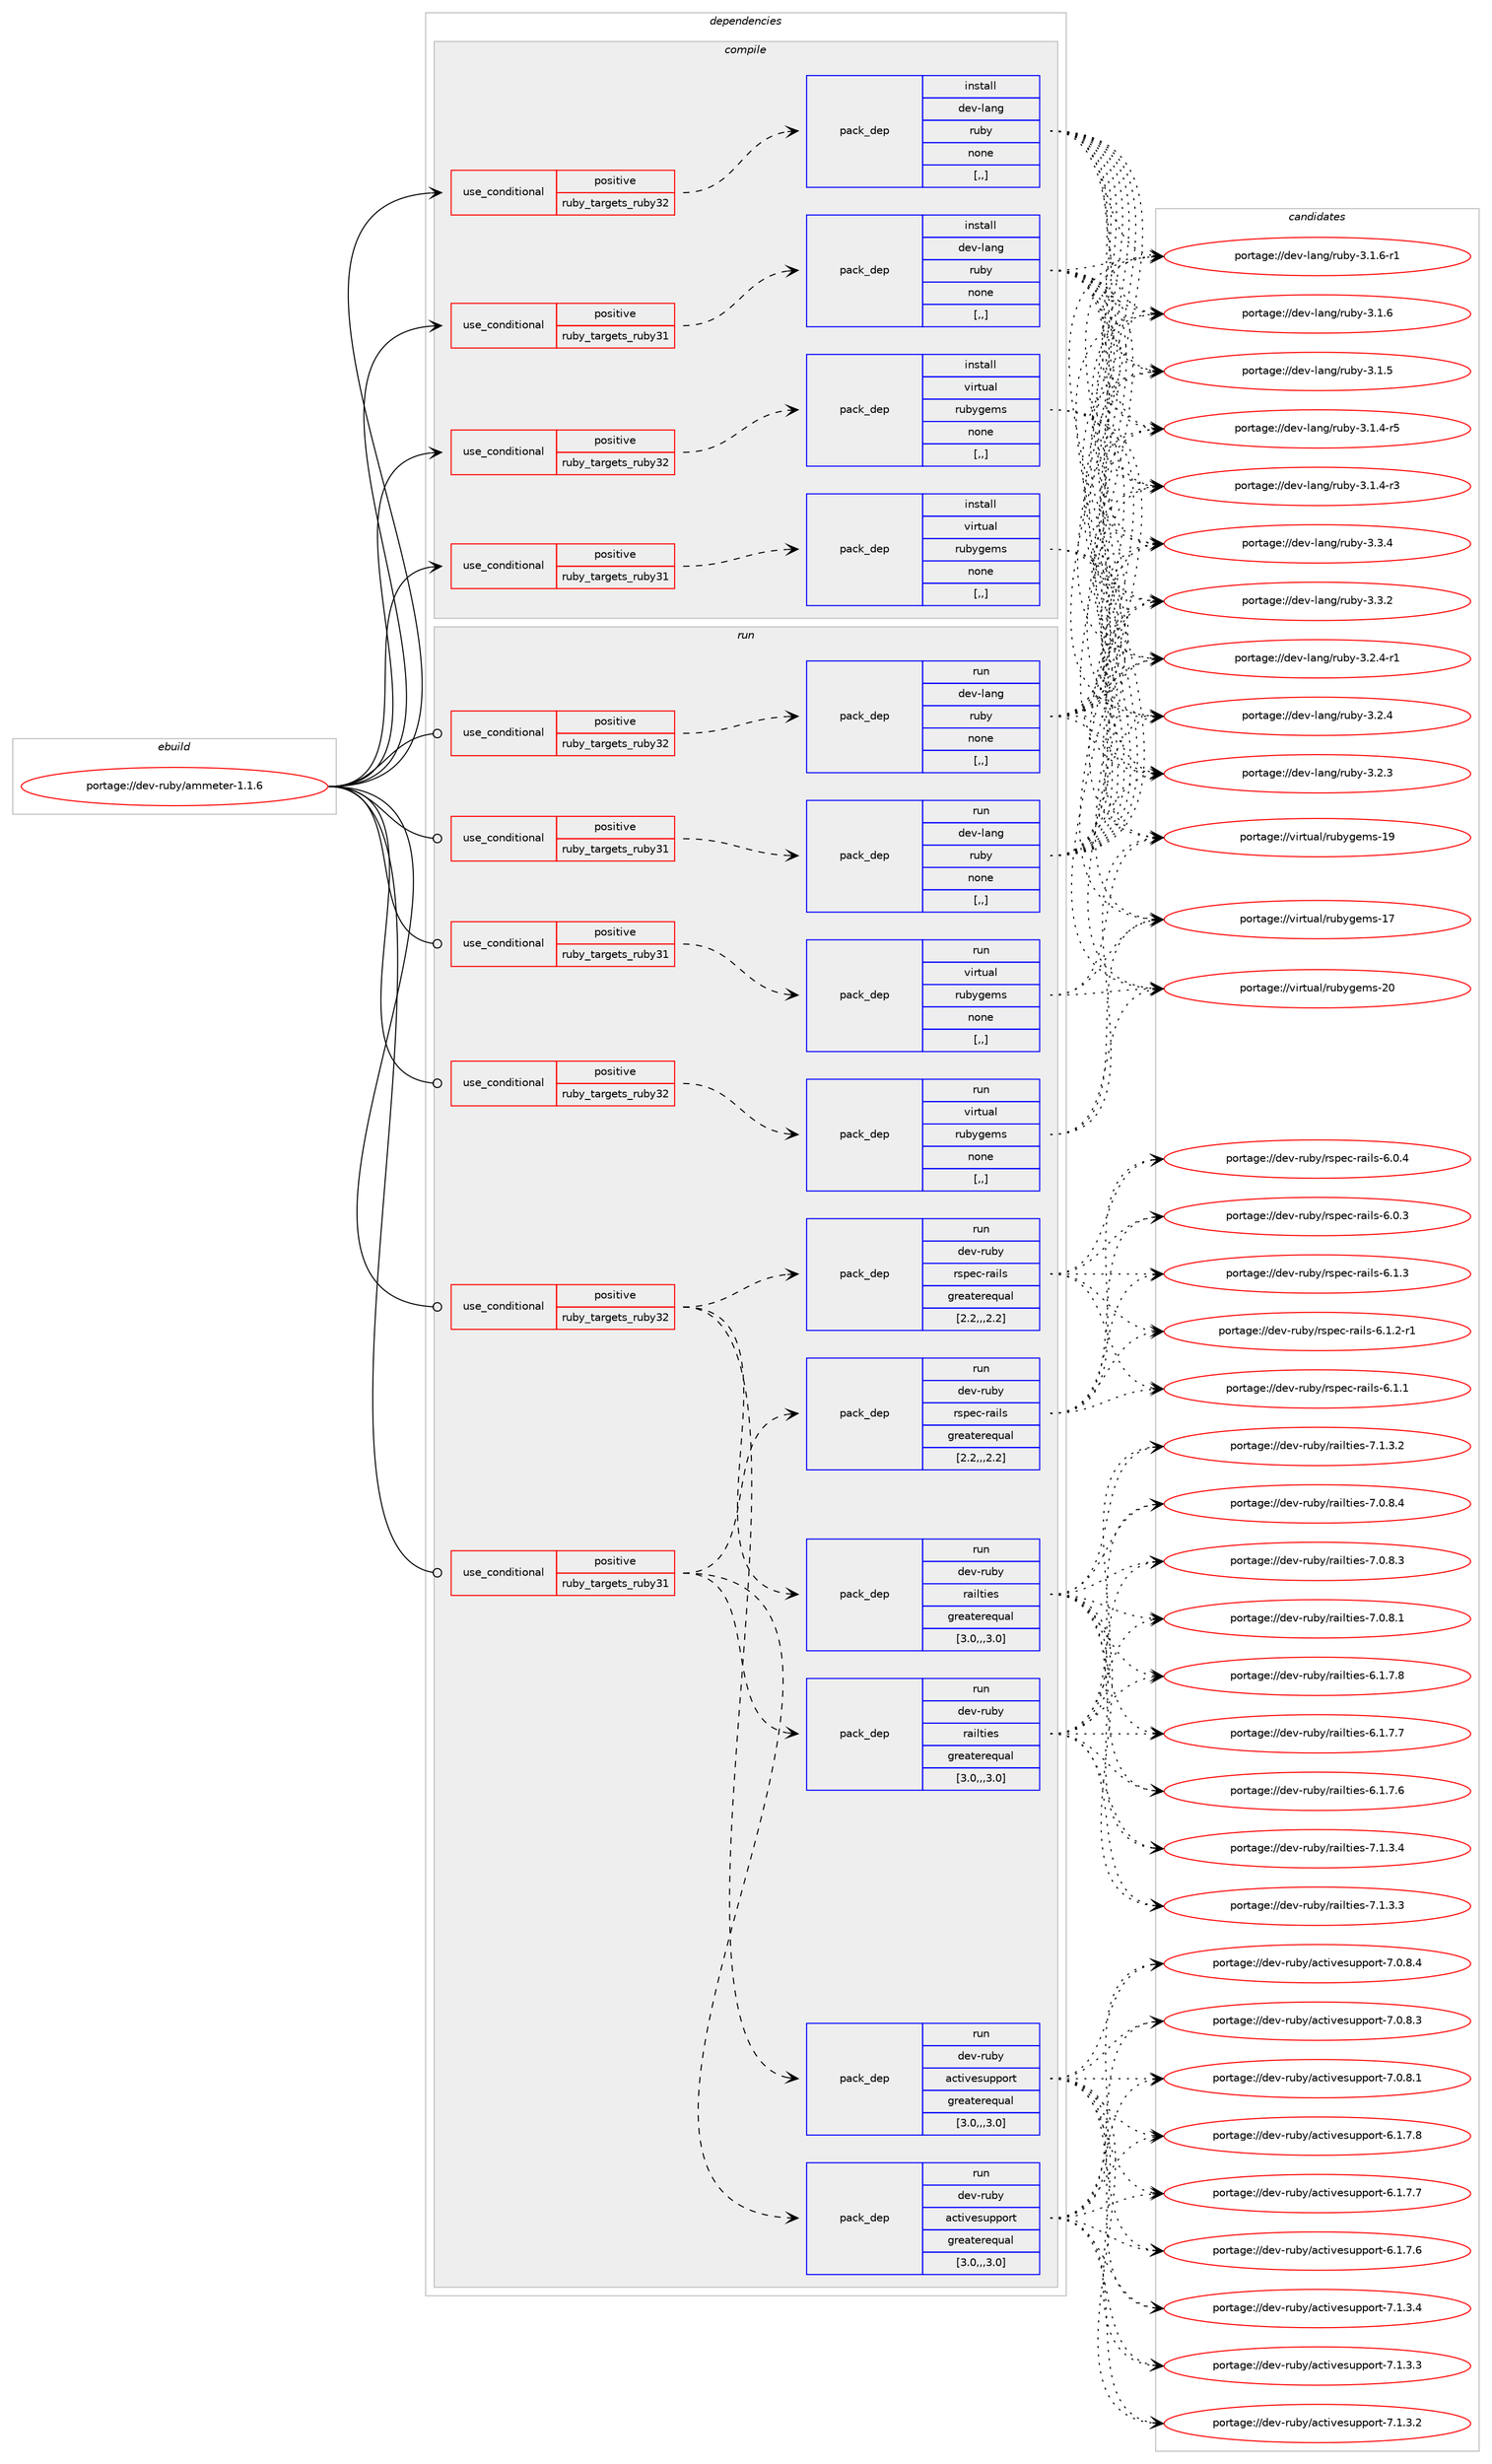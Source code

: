 digraph prolog {

# *************
# Graph options
# *************

newrank=true;
concentrate=true;
compound=true;
graph [rankdir=LR,fontname=Helvetica,fontsize=10,ranksep=1.5];#, ranksep=2.5, nodesep=0.2];
edge  [arrowhead=vee];
node  [fontname=Helvetica,fontsize=10];

# **********
# The ebuild
# **********

subgraph cluster_leftcol {
color=gray;
label=<<i>ebuild</i>>;
id [label="portage://dev-ruby/ammeter-1.1.6", color=red, width=4, href="../dev-ruby/ammeter-1.1.6.svg"];
}

# ****************
# The dependencies
# ****************

subgraph cluster_midcol {
color=gray;
label=<<i>dependencies</i>>;
subgraph cluster_compile {
fillcolor="#eeeeee";
style=filled;
label=<<i>compile</i>>;
subgraph cond44144 {
dependency175873 [label=<<TABLE BORDER="0" CELLBORDER="1" CELLSPACING="0" CELLPADDING="4"><TR><TD ROWSPAN="3" CELLPADDING="10">use_conditional</TD></TR><TR><TD>positive</TD></TR><TR><TD>ruby_targets_ruby31</TD></TR></TABLE>>, shape=none, color=red];
subgraph pack130440 {
dependency175874 [label=<<TABLE BORDER="0" CELLBORDER="1" CELLSPACING="0" CELLPADDING="4" WIDTH="220"><TR><TD ROWSPAN="6" CELLPADDING="30">pack_dep</TD></TR><TR><TD WIDTH="110">install</TD></TR><TR><TD>dev-lang</TD></TR><TR><TD>ruby</TD></TR><TR><TD>none</TD></TR><TR><TD>[,,]</TD></TR></TABLE>>, shape=none, color=blue];
}
dependency175873:e -> dependency175874:w [weight=20,style="dashed",arrowhead="vee"];
}
id:e -> dependency175873:w [weight=20,style="solid",arrowhead="vee"];
subgraph cond44145 {
dependency175875 [label=<<TABLE BORDER="0" CELLBORDER="1" CELLSPACING="0" CELLPADDING="4"><TR><TD ROWSPAN="3" CELLPADDING="10">use_conditional</TD></TR><TR><TD>positive</TD></TR><TR><TD>ruby_targets_ruby31</TD></TR></TABLE>>, shape=none, color=red];
subgraph pack130441 {
dependency175876 [label=<<TABLE BORDER="0" CELLBORDER="1" CELLSPACING="0" CELLPADDING="4" WIDTH="220"><TR><TD ROWSPAN="6" CELLPADDING="30">pack_dep</TD></TR><TR><TD WIDTH="110">install</TD></TR><TR><TD>virtual</TD></TR><TR><TD>rubygems</TD></TR><TR><TD>none</TD></TR><TR><TD>[,,]</TD></TR></TABLE>>, shape=none, color=blue];
}
dependency175875:e -> dependency175876:w [weight=20,style="dashed",arrowhead="vee"];
}
id:e -> dependency175875:w [weight=20,style="solid",arrowhead="vee"];
subgraph cond44146 {
dependency175877 [label=<<TABLE BORDER="0" CELLBORDER="1" CELLSPACING="0" CELLPADDING="4"><TR><TD ROWSPAN="3" CELLPADDING="10">use_conditional</TD></TR><TR><TD>positive</TD></TR><TR><TD>ruby_targets_ruby32</TD></TR></TABLE>>, shape=none, color=red];
subgraph pack130442 {
dependency175878 [label=<<TABLE BORDER="0" CELLBORDER="1" CELLSPACING="0" CELLPADDING="4" WIDTH="220"><TR><TD ROWSPAN="6" CELLPADDING="30">pack_dep</TD></TR><TR><TD WIDTH="110">install</TD></TR><TR><TD>dev-lang</TD></TR><TR><TD>ruby</TD></TR><TR><TD>none</TD></TR><TR><TD>[,,]</TD></TR></TABLE>>, shape=none, color=blue];
}
dependency175877:e -> dependency175878:w [weight=20,style="dashed",arrowhead="vee"];
}
id:e -> dependency175877:w [weight=20,style="solid",arrowhead="vee"];
subgraph cond44147 {
dependency175879 [label=<<TABLE BORDER="0" CELLBORDER="1" CELLSPACING="0" CELLPADDING="4"><TR><TD ROWSPAN="3" CELLPADDING="10">use_conditional</TD></TR><TR><TD>positive</TD></TR><TR><TD>ruby_targets_ruby32</TD></TR></TABLE>>, shape=none, color=red];
subgraph pack130443 {
dependency175880 [label=<<TABLE BORDER="0" CELLBORDER="1" CELLSPACING="0" CELLPADDING="4" WIDTH="220"><TR><TD ROWSPAN="6" CELLPADDING="30">pack_dep</TD></TR><TR><TD WIDTH="110">install</TD></TR><TR><TD>virtual</TD></TR><TR><TD>rubygems</TD></TR><TR><TD>none</TD></TR><TR><TD>[,,]</TD></TR></TABLE>>, shape=none, color=blue];
}
dependency175879:e -> dependency175880:w [weight=20,style="dashed",arrowhead="vee"];
}
id:e -> dependency175879:w [weight=20,style="solid",arrowhead="vee"];
}
subgraph cluster_compileandrun {
fillcolor="#eeeeee";
style=filled;
label=<<i>compile and run</i>>;
}
subgraph cluster_run {
fillcolor="#eeeeee";
style=filled;
label=<<i>run</i>>;
subgraph cond44148 {
dependency175881 [label=<<TABLE BORDER="0" CELLBORDER="1" CELLSPACING="0" CELLPADDING="4"><TR><TD ROWSPAN="3" CELLPADDING="10">use_conditional</TD></TR><TR><TD>positive</TD></TR><TR><TD>ruby_targets_ruby31</TD></TR></TABLE>>, shape=none, color=red];
subgraph pack130444 {
dependency175882 [label=<<TABLE BORDER="0" CELLBORDER="1" CELLSPACING="0" CELLPADDING="4" WIDTH="220"><TR><TD ROWSPAN="6" CELLPADDING="30">pack_dep</TD></TR><TR><TD WIDTH="110">run</TD></TR><TR><TD>dev-lang</TD></TR><TR><TD>ruby</TD></TR><TR><TD>none</TD></TR><TR><TD>[,,]</TD></TR></TABLE>>, shape=none, color=blue];
}
dependency175881:e -> dependency175882:w [weight=20,style="dashed",arrowhead="vee"];
}
id:e -> dependency175881:w [weight=20,style="solid",arrowhead="odot"];
subgraph cond44149 {
dependency175883 [label=<<TABLE BORDER="0" CELLBORDER="1" CELLSPACING="0" CELLPADDING="4"><TR><TD ROWSPAN="3" CELLPADDING="10">use_conditional</TD></TR><TR><TD>positive</TD></TR><TR><TD>ruby_targets_ruby31</TD></TR></TABLE>>, shape=none, color=red];
subgraph pack130445 {
dependency175884 [label=<<TABLE BORDER="0" CELLBORDER="1" CELLSPACING="0" CELLPADDING="4" WIDTH="220"><TR><TD ROWSPAN="6" CELLPADDING="30">pack_dep</TD></TR><TR><TD WIDTH="110">run</TD></TR><TR><TD>dev-ruby</TD></TR><TR><TD>activesupport</TD></TR><TR><TD>greaterequal</TD></TR><TR><TD>[3.0,,,3.0]</TD></TR></TABLE>>, shape=none, color=blue];
}
dependency175883:e -> dependency175884:w [weight=20,style="dashed",arrowhead="vee"];
subgraph pack130446 {
dependency175885 [label=<<TABLE BORDER="0" CELLBORDER="1" CELLSPACING="0" CELLPADDING="4" WIDTH="220"><TR><TD ROWSPAN="6" CELLPADDING="30">pack_dep</TD></TR><TR><TD WIDTH="110">run</TD></TR><TR><TD>dev-ruby</TD></TR><TR><TD>railties</TD></TR><TR><TD>greaterequal</TD></TR><TR><TD>[3.0,,,3.0]</TD></TR></TABLE>>, shape=none, color=blue];
}
dependency175883:e -> dependency175885:w [weight=20,style="dashed",arrowhead="vee"];
subgraph pack130447 {
dependency175886 [label=<<TABLE BORDER="0" CELLBORDER="1" CELLSPACING="0" CELLPADDING="4" WIDTH="220"><TR><TD ROWSPAN="6" CELLPADDING="30">pack_dep</TD></TR><TR><TD WIDTH="110">run</TD></TR><TR><TD>dev-ruby</TD></TR><TR><TD>rspec-rails</TD></TR><TR><TD>greaterequal</TD></TR><TR><TD>[2.2,,,2.2]</TD></TR></TABLE>>, shape=none, color=blue];
}
dependency175883:e -> dependency175886:w [weight=20,style="dashed",arrowhead="vee"];
}
id:e -> dependency175883:w [weight=20,style="solid",arrowhead="odot"];
subgraph cond44150 {
dependency175887 [label=<<TABLE BORDER="0" CELLBORDER="1" CELLSPACING="0" CELLPADDING="4"><TR><TD ROWSPAN="3" CELLPADDING="10">use_conditional</TD></TR><TR><TD>positive</TD></TR><TR><TD>ruby_targets_ruby31</TD></TR></TABLE>>, shape=none, color=red];
subgraph pack130448 {
dependency175888 [label=<<TABLE BORDER="0" CELLBORDER="1" CELLSPACING="0" CELLPADDING="4" WIDTH="220"><TR><TD ROWSPAN="6" CELLPADDING="30">pack_dep</TD></TR><TR><TD WIDTH="110">run</TD></TR><TR><TD>virtual</TD></TR><TR><TD>rubygems</TD></TR><TR><TD>none</TD></TR><TR><TD>[,,]</TD></TR></TABLE>>, shape=none, color=blue];
}
dependency175887:e -> dependency175888:w [weight=20,style="dashed",arrowhead="vee"];
}
id:e -> dependency175887:w [weight=20,style="solid",arrowhead="odot"];
subgraph cond44151 {
dependency175889 [label=<<TABLE BORDER="0" CELLBORDER="1" CELLSPACING="0" CELLPADDING="4"><TR><TD ROWSPAN="3" CELLPADDING="10">use_conditional</TD></TR><TR><TD>positive</TD></TR><TR><TD>ruby_targets_ruby32</TD></TR></TABLE>>, shape=none, color=red];
subgraph pack130449 {
dependency175890 [label=<<TABLE BORDER="0" CELLBORDER="1" CELLSPACING="0" CELLPADDING="4" WIDTH="220"><TR><TD ROWSPAN="6" CELLPADDING="30">pack_dep</TD></TR><TR><TD WIDTH="110">run</TD></TR><TR><TD>dev-lang</TD></TR><TR><TD>ruby</TD></TR><TR><TD>none</TD></TR><TR><TD>[,,]</TD></TR></TABLE>>, shape=none, color=blue];
}
dependency175889:e -> dependency175890:w [weight=20,style="dashed",arrowhead="vee"];
}
id:e -> dependency175889:w [weight=20,style="solid",arrowhead="odot"];
subgraph cond44152 {
dependency175891 [label=<<TABLE BORDER="0" CELLBORDER="1" CELLSPACING="0" CELLPADDING="4"><TR><TD ROWSPAN="3" CELLPADDING="10">use_conditional</TD></TR><TR><TD>positive</TD></TR><TR><TD>ruby_targets_ruby32</TD></TR></TABLE>>, shape=none, color=red];
subgraph pack130450 {
dependency175892 [label=<<TABLE BORDER="0" CELLBORDER="1" CELLSPACING="0" CELLPADDING="4" WIDTH="220"><TR><TD ROWSPAN="6" CELLPADDING="30">pack_dep</TD></TR><TR><TD WIDTH="110">run</TD></TR><TR><TD>dev-ruby</TD></TR><TR><TD>activesupport</TD></TR><TR><TD>greaterequal</TD></TR><TR><TD>[3.0,,,3.0]</TD></TR></TABLE>>, shape=none, color=blue];
}
dependency175891:e -> dependency175892:w [weight=20,style="dashed",arrowhead="vee"];
subgraph pack130451 {
dependency175893 [label=<<TABLE BORDER="0" CELLBORDER="1" CELLSPACING="0" CELLPADDING="4" WIDTH="220"><TR><TD ROWSPAN="6" CELLPADDING="30">pack_dep</TD></TR><TR><TD WIDTH="110">run</TD></TR><TR><TD>dev-ruby</TD></TR><TR><TD>railties</TD></TR><TR><TD>greaterequal</TD></TR><TR><TD>[3.0,,,3.0]</TD></TR></TABLE>>, shape=none, color=blue];
}
dependency175891:e -> dependency175893:w [weight=20,style="dashed",arrowhead="vee"];
subgraph pack130452 {
dependency175894 [label=<<TABLE BORDER="0" CELLBORDER="1" CELLSPACING="0" CELLPADDING="4" WIDTH="220"><TR><TD ROWSPAN="6" CELLPADDING="30">pack_dep</TD></TR><TR><TD WIDTH="110">run</TD></TR><TR><TD>dev-ruby</TD></TR><TR><TD>rspec-rails</TD></TR><TR><TD>greaterequal</TD></TR><TR><TD>[2.2,,,2.2]</TD></TR></TABLE>>, shape=none, color=blue];
}
dependency175891:e -> dependency175894:w [weight=20,style="dashed",arrowhead="vee"];
}
id:e -> dependency175891:w [weight=20,style="solid",arrowhead="odot"];
subgraph cond44153 {
dependency175895 [label=<<TABLE BORDER="0" CELLBORDER="1" CELLSPACING="0" CELLPADDING="4"><TR><TD ROWSPAN="3" CELLPADDING="10">use_conditional</TD></TR><TR><TD>positive</TD></TR><TR><TD>ruby_targets_ruby32</TD></TR></TABLE>>, shape=none, color=red];
subgraph pack130453 {
dependency175896 [label=<<TABLE BORDER="0" CELLBORDER="1" CELLSPACING="0" CELLPADDING="4" WIDTH="220"><TR><TD ROWSPAN="6" CELLPADDING="30">pack_dep</TD></TR><TR><TD WIDTH="110">run</TD></TR><TR><TD>virtual</TD></TR><TR><TD>rubygems</TD></TR><TR><TD>none</TD></TR><TR><TD>[,,]</TD></TR></TABLE>>, shape=none, color=blue];
}
dependency175895:e -> dependency175896:w [weight=20,style="dashed",arrowhead="vee"];
}
id:e -> dependency175895:w [weight=20,style="solid",arrowhead="odot"];
}
}

# **************
# The candidates
# **************

subgraph cluster_choices {
rank=same;
color=gray;
label=<<i>candidates</i>>;

subgraph choice130440 {
color=black;
nodesep=1;
choice10010111845108971101034711411798121455146514652 [label="portage://dev-lang/ruby-3.3.4", color=red, width=4,href="../dev-lang/ruby-3.3.4.svg"];
choice10010111845108971101034711411798121455146514650 [label="portage://dev-lang/ruby-3.3.2", color=red, width=4,href="../dev-lang/ruby-3.3.2.svg"];
choice100101118451089711010347114117981214551465046524511449 [label="portage://dev-lang/ruby-3.2.4-r1", color=red, width=4,href="../dev-lang/ruby-3.2.4-r1.svg"];
choice10010111845108971101034711411798121455146504652 [label="portage://dev-lang/ruby-3.2.4", color=red, width=4,href="../dev-lang/ruby-3.2.4.svg"];
choice10010111845108971101034711411798121455146504651 [label="portage://dev-lang/ruby-3.2.3", color=red, width=4,href="../dev-lang/ruby-3.2.3.svg"];
choice100101118451089711010347114117981214551464946544511449 [label="portage://dev-lang/ruby-3.1.6-r1", color=red, width=4,href="../dev-lang/ruby-3.1.6-r1.svg"];
choice10010111845108971101034711411798121455146494654 [label="portage://dev-lang/ruby-3.1.6", color=red, width=4,href="../dev-lang/ruby-3.1.6.svg"];
choice10010111845108971101034711411798121455146494653 [label="portage://dev-lang/ruby-3.1.5", color=red, width=4,href="../dev-lang/ruby-3.1.5.svg"];
choice100101118451089711010347114117981214551464946524511453 [label="portage://dev-lang/ruby-3.1.4-r5", color=red, width=4,href="../dev-lang/ruby-3.1.4-r5.svg"];
choice100101118451089711010347114117981214551464946524511451 [label="portage://dev-lang/ruby-3.1.4-r3", color=red, width=4,href="../dev-lang/ruby-3.1.4-r3.svg"];
dependency175874:e -> choice10010111845108971101034711411798121455146514652:w [style=dotted,weight="100"];
dependency175874:e -> choice10010111845108971101034711411798121455146514650:w [style=dotted,weight="100"];
dependency175874:e -> choice100101118451089711010347114117981214551465046524511449:w [style=dotted,weight="100"];
dependency175874:e -> choice10010111845108971101034711411798121455146504652:w [style=dotted,weight="100"];
dependency175874:e -> choice10010111845108971101034711411798121455146504651:w [style=dotted,weight="100"];
dependency175874:e -> choice100101118451089711010347114117981214551464946544511449:w [style=dotted,weight="100"];
dependency175874:e -> choice10010111845108971101034711411798121455146494654:w [style=dotted,weight="100"];
dependency175874:e -> choice10010111845108971101034711411798121455146494653:w [style=dotted,weight="100"];
dependency175874:e -> choice100101118451089711010347114117981214551464946524511453:w [style=dotted,weight="100"];
dependency175874:e -> choice100101118451089711010347114117981214551464946524511451:w [style=dotted,weight="100"];
}
subgraph choice130441 {
color=black;
nodesep=1;
choice118105114116117971084711411798121103101109115455048 [label="portage://virtual/rubygems-20", color=red, width=4,href="../virtual/rubygems-20.svg"];
choice118105114116117971084711411798121103101109115454957 [label="portage://virtual/rubygems-19", color=red, width=4,href="../virtual/rubygems-19.svg"];
choice118105114116117971084711411798121103101109115454955 [label="portage://virtual/rubygems-17", color=red, width=4,href="../virtual/rubygems-17.svg"];
dependency175876:e -> choice118105114116117971084711411798121103101109115455048:w [style=dotted,weight="100"];
dependency175876:e -> choice118105114116117971084711411798121103101109115454957:w [style=dotted,weight="100"];
dependency175876:e -> choice118105114116117971084711411798121103101109115454955:w [style=dotted,weight="100"];
}
subgraph choice130442 {
color=black;
nodesep=1;
choice10010111845108971101034711411798121455146514652 [label="portage://dev-lang/ruby-3.3.4", color=red, width=4,href="../dev-lang/ruby-3.3.4.svg"];
choice10010111845108971101034711411798121455146514650 [label="portage://dev-lang/ruby-3.3.2", color=red, width=4,href="../dev-lang/ruby-3.3.2.svg"];
choice100101118451089711010347114117981214551465046524511449 [label="portage://dev-lang/ruby-3.2.4-r1", color=red, width=4,href="../dev-lang/ruby-3.2.4-r1.svg"];
choice10010111845108971101034711411798121455146504652 [label="portage://dev-lang/ruby-3.2.4", color=red, width=4,href="../dev-lang/ruby-3.2.4.svg"];
choice10010111845108971101034711411798121455146504651 [label="portage://dev-lang/ruby-3.2.3", color=red, width=4,href="../dev-lang/ruby-3.2.3.svg"];
choice100101118451089711010347114117981214551464946544511449 [label="portage://dev-lang/ruby-3.1.6-r1", color=red, width=4,href="../dev-lang/ruby-3.1.6-r1.svg"];
choice10010111845108971101034711411798121455146494654 [label="portage://dev-lang/ruby-3.1.6", color=red, width=4,href="../dev-lang/ruby-3.1.6.svg"];
choice10010111845108971101034711411798121455146494653 [label="portage://dev-lang/ruby-3.1.5", color=red, width=4,href="../dev-lang/ruby-3.1.5.svg"];
choice100101118451089711010347114117981214551464946524511453 [label="portage://dev-lang/ruby-3.1.4-r5", color=red, width=4,href="../dev-lang/ruby-3.1.4-r5.svg"];
choice100101118451089711010347114117981214551464946524511451 [label="portage://dev-lang/ruby-3.1.4-r3", color=red, width=4,href="../dev-lang/ruby-3.1.4-r3.svg"];
dependency175878:e -> choice10010111845108971101034711411798121455146514652:w [style=dotted,weight="100"];
dependency175878:e -> choice10010111845108971101034711411798121455146514650:w [style=dotted,weight="100"];
dependency175878:e -> choice100101118451089711010347114117981214551465046524511449:w [style=dotted,weight="100"];
dependency175878:e -> choice10010111845108971101034711411798121455146504652:w [style=dotted,weight="100"];
dependency175878:e -> choice10010111845108971101034711411798121455146504651:w [style=dotted,weight="100"];
dependency175878:e -> choice100101118451089711010347114117981214551464946544511449:w [style=dotted,weight="100"];
dependency175878:e -> choice10010111845108971101034711411798121455146494654:w [style=dotted,weight="100"];
dependency175878:e -> choice10010111845108971101034711411798121455146494653:w [style=dotted,weight="100"];
dependency175878:e -> choice100101118451089711010347114117981214551464946524511453:w [style=dotted,weight="100"];
dependency175878:e -> choice100101118451089711010347114117981214551464946524511451:w [style=dotted,weight="100"];
}
subgraph choice130443 {
color=black;
nodesep=1;
choice118105114116117971084711411798121103101109115455048 [label="portage://virtual/rubygems-20", color=red, width=4,href="../virtual/rubygems-20.svg"];
choice118105114116117971084711411798121103101109115454957 [label="portage://virtual/rubygems-19", color=red, width=4,href="../virtual/rubygems-19.svg"];
choice118105114116117971084711411798121103101109115454955 [label="portage://virtual/rubygems-17", color=red, width=4,href="../virtual/rubygems-17.svg"];
dependency175880:e -> choice118105114116117971084711411798121103101109115455048:w [style=dotted,weight="100"];
dependency175880:e -> choice118105114116117971084711411798121103101109115454957:w [style=dotted,weight="100"];
dependency175880:e -> choice118105114116117971084711411798121103101109115454955:w [style=dotted,weight="100"];
}
subgraph choice130444 {
color=black;
nodesep=1;
choice10010111845108971101034711411798121455146514652 [label="portage://dev-lang/ruby-3.3.4", color=red, width=4,href="../dev-lang/ruby-3.3.4.svg"];
choice10010111845108971101034711411798121455146514650 [label="portage://dev-lang/ruby-3.3.2", color=red, width=4,href="../dev-lang/ruby-3.3.2.svg"];
choice100101118451089711010347114117981214551465046524511449 [label="portage://dev-lang/ruby-3.2.4-r1", color=red, width=4,href="../dev-lang/ruby-3.2.4-r1.svg"];
choice10010111845108971101034711411798121455146504652 [label="portage://dev-lang/ruby-3.2.4", color=red, width=4,href="../dev-lang/ruby-3.2.4.svg"];
choice10010111845108971101034711411798121455146504651 [label="portage://dev-lang/ruby-3.2.3", color=red, width=4,href="../dev-lang/ruby-3.2.3.svg"];
choice100101118451089711010347114117981214551464946544511449 [label="portage://dev-lang/ruby-3.1.6-r1", color=red, width=4,href="../dev-lang/ruby-3.1.6-r1.svg"];
choice10010111845108971101034711411798121455146494654 [label="portage://dev-lang/ruby-3.1.6", color=red, width=4,href="../dev-lang/ruby-3.1.6.svg"];
choice10010111845108971101034711411798121455146494653 [label="portage://dev-lang/ruby-3.1.5", color=red, width=4,href="../dev-lang/ruby-3.1.5.svg"];
choice100101118451089711010347114117981214551464946524511453 [label="portage://dev-lang/ruby-3.1.4-r5", color=red, width=4,href="../dev-lang/ruby-3.1.4-r5.svg"];
choice100101118451089711010347114117981214551464946524511451 [label="portage://dev-lang/ruby-3.1.4-r3", color=red, width=4,href="../dev-lang/ruby-3.1.4-r3.svg"];
dependency175882:e -> choice10010111845108971101034711411798121455146514652:w [style=dotted,weight="100"];
dependency175882:e -> choice10010111845108971101034711411798121455146514650:w [style=dotted,weight="100"];
dependency175882:e -> choice100101118451089711010347114117981214551465046524511449:w [style=dotted,weight="100"];
dependency175882:e -> choice10010111845108971101034711411798121455146504652:w [style=dotted,weight="100"];
dependency175882:e -> choice10010111845108971101034711411798121455146504651:w [style=dotted,weight="100"];
dependency175882:e -> choice100101118451089711010347114117981214551464946544511449:w [style=dotted,weight="100"];
dependency175882:e -> choice10010111845108971101034711411798121455146494654:w [style=dotted,weight="100"];
dependency175882:e -> choice10010111845108971101034711411798121455146494653:w [style=dotted,weight="100"];
dependency175882:e -> choice100101118451089711010347114117981214551464946524511453:w [style=dotted,weight="100"];
dependency175882:e -> choice100101118451089711010347114117981214551464946524511451:w [style=dotted,weight="100"];
}
subgraph choice130445 {
color=black;
nodesep=1;
choice10010111845114117981214797991161051181011151171121121111141164555464946514652 [label="portage://dev-ruby/activesupport-7.1.3.4", color=red, width=4,href="../dev-ruby/activesupport-7.1.3.4.svg"];
choice10010111845114117981214797991161051181011151171121121111141164555464946514651 [label="portage://dev-ruby/activesupport-7.1.3.3", color=red, width=4,href="../dev-ruby/activesupport-7.1.3.3.svg"];
choice10010111845114117981214797991161051181011151171121121111141164555464946514650 [label="portage://dev-ruby/activesupport-7.1.3.2", color=red, width=4,href="../dev-ruby/activesupport-7.1.3.2.svg"];
choice10010111845114117981214797991161051181011151171121121111141164555464846564652 [label="portage://dev-ruby/activesupport-7.0.8.4", color=red, width=4,href="../dev-ruby/activesupport-7.0.8.4.svg"];
choice10010111845114117981214797991161051181011151171121121111141164555464846564651 [label="portage://dev-ruby/activesupport-7.0.8.3", color=red, width=4,href="../dev-ruby/activesupport-7.0.8.3.svg"];
choice10010111845114117981214797991161051181011151171121121111141164555464846564649 [label="portage://dev-ruby/activesupport-7.0.8.1", color=red, width=4,href="../dev-ruby/activesupport-7.0.8.1.svg"];
choice10010111845114117981214797991161051181011151171121121111141164554464946554656 [label="portage://dev-ruby/activesupport-6.1.7.8", color=red, width=4,href="../dev-ruby/activesupport-6.1.7.8.svg"];
choice10010111845114117981214797991161051181011151171121121111141164554464946554655 [label="portage://dev-ruby/activesupport-6.1.7.7", color=red, width=4,href="../dev-ruby/activesupport-6.1.7.7.svg"];
choice10010111845114117981214797991161051181011151171121121111141164554464946554654 [label="portage://dev-ruby/activesupport-6.1.7.6", color=red, width=4,href="../dev-ruby/activesupport-6.1.7.6.svg"];
dependency175884:e -> choice10010111845114117981214797991161051181011151171121121111141164555464946514652:w [style=dotted,weight="100"];
dependency175884:e -> choice10010111845114117981214797991161051181011151171121121111141164555464946514651:w [style=dotted,weight="100"];
dependency175884:e -> choice10010111845114117981214797991161051181011151171121121111141164555464946514650:w [style=dotted,weight="100"];
dependency175884:e -> choice10010111845114117981214797991161051181011151171121121111141164555464846564652:w [style=dotted,weight="100"];
dependency175884:e -> choice10010111845114117981214797991161051181011151171121121111141164555464846564651:w [style=dotted,weight="100"];
dependency175884:e -> choice10010111845114117981214797991161051181011151171121121111141164555464846564649:w [style=dotted,weight="100"];
dependency175884:e -> choice10010111845114117981214797991161051181011151171121121111141164554464946554656:w [style=dotted,weight="100"];
dependency175884:e -> choice10010111845114117981214797991161051181011151171121121111141164554464946554655:w [style=dotted,weight="100"];
dependency175884:e -> choice10010111845114117981214797991161051181011151171121121111141164554464946554654:w [style=dotted,weight="100"];
}
subgraph choice130446 {
color=black;
nodesep=1;
choice100101118451141179812147114971051081161051011154555464946514652 [label="portage://dev-ruby/railties-7.1.3.4", color=red, width=4,href="../dev-ruby/railties-7.1.3.4.svg"];
choice100101118451141179812147114971051081161051011154555464946514651 [label="portage://dev-ruby/railties-7.1.3.3", color=red, width=4,href="../dev-ruby/railties-7.1.3.3.svg"];
choice100101118451141179812147114971051081161051011154555464946514650 [label="portage://dev-ruby/railties-7.1.3.2", color=red, width=4,href="../dev-ruby/railties-7.1.3.2.svg"];
choice100101118451141179812147114971051081161051011154555464846564652 [label="portage://dev-ruby/railties-7.0.8.4", color=red, width=4,href="../dev-ruby/railties-7.0.8.4.svg"];
choice100101118451141179812147114971051081161051011154555464846564651 [label="portage://dev-ruby/railties-7.0.8.3", color=red, width=4,href="../dev-ruby/railties-7.0.8.3.svg"];
choice100101118451141179812147114971051081161051011154555464846564649 [label="portage://dev-ruby/railties-7.0.8.1", color=red, width=4,href="../dev-ruby/railties-7.0.8.1.svg"];
choice100101118451141179812147114971051081161051011154554464946554656 [label="portage://dev-ruby/railties-6.1.7.8", color=red, width=4,href="../dev-ruby/railties-6.1.7.8.svg"];
choice100101118451141179812147114971051081161051011154554464946554655 [label="portage://dev-ruby/railties-6.1.7.7", color=red, width=4,href="../dev-ruby/railties-6.1.7.7.svg"];
choice100101118451141179812147114971051081161051011154554464946554654 [label="portage://dev-ruby/railties-6.1.7.6", color=red, width=4,href="../dev-ruby/railties-6.1.7.6.svg"];
dependency175885:e -> choice100101118451141179812147114971051081161051011154555464946514652:w [style=dotted,weight="100"];
dependency175885:e -> choice100101118451141179812147114971051081161051011154555464946514651:w [style=dotted,weight="100"];
dependency175885:e -> choice100101118451141179812147114971051081161051011154555464946514650:w [style=dotted,weight="100"];
dependency175885:e -> choice100101118451141179812147114971051081161051011154555464846564652:w [style=dotted,weight="100"];
dependency175885:e -> choice100101118451141179812147114971051081161051011154555464846564651:w [style=dotted,weight="100"];
dependency175885:e -> choice100101118451141179812147114971051081161051011154555464846564649:w [style=dotted,weight="100"];
dependency175885:e -> choice100101118451141179812147114971051081161051011154554464946554656:w [style=dotted,weight="100"];
dependency175885:e -> choice100101118451141179812147114971051081161051011154554464946554655:w [style=dotted,weight="100"];
dependency175885:e -> choice100101118451141179812147114971051081161051011154554464946554654:w [style=dotted,weight="100"];
}
subgraph choice130447 {
color=black;
nodesep=1;
choice100101118451141179812147114115112101994511497105108115455446494651 [label="portage://dev-ruby/rspec-rails-6.1.3", color=red, width=4,href="../dev-ruby/rspec-rails-6.1.3.svg"];
choice1001011184511411798121471141151121019945114971051081154554464946504511449 [label="portage://dev-ruby/rspec-rails-6.1.2-r1", color=red, width=4,href="../dev-ruby/rspec-rails-6.1.2-r1.svg"];
choice100101118451141179812147114115112101994511497105108115455446494649 [label="portage://dev-ruby/rspec-rails-6.1.1", color=red, width=4,href="../dev-ruby/rspec-rails-6.1.1.svg"];
choice100101118451141179812147114115112101994511497105108115455446484652 [label="portage://dev-ruby/rspec-rails-6.0.4", color=red, width=4,href="../dev-ruby/rspec-rails-6.0.4.svg"];
choice100101118451141179812147114115112101994511497105108115455446484651 [label="portage://dev-ruby/rspec-rails-6.0.3", color=red, width=4,href="../dev-ruby/rspec-rails-6.0.3.svg"];
dependency175886:e -> choice100101118451141179812147114115112101994511497105108115455446494651:w [style=dotted,weight="100"];
dependency175886:e -> choice1001011184511411798121471141151121019945114971051081154554464946504511449:w [style=dotted,weight="100"];
dependency175886:e -> choice100101118451141179812147114115112101994511497105108115455446494649:w [style=dotted,weight="100"];
dependency175886:e -> choice100101118451141179812147114115112101994511497105108115455446484652:w [style=dotted,weight="100"];
dependency175886:e -> choice100101118451141179812147114115112101994511497105108115455446484651:w [style=dotted,weight="100"];
}
subgraph choice130448 {
color=black;
nodesep=1;
choice118105114116117971084711411798121103101109115455048 [label="portage://virtual/rubygems-20", color=red, width=4,href="../virtual/rubygems-20.svg"];
choice118105114116117971084711411798121103101109115454957 [label="portage://virtual/rubygems-19", color=red, width=4,href="../virtual/rubygems-19.svg"];
choice118105114116117971084711411798121103101109115454955 [label="portage://virtual/rubygems-17", color=red, width=4,href="../virtual/rubygems-17.svg"];
dependency175888:e -> choice118105114116117971084711411798121103101109115455048:w [style=dotted,weight="100"];
dependency175888:e -> choice118105114116117971084711411798121103101109115454957:w [style=dotted,weight="100"];
dependency175888:e -> choice118105114116117971084711411798121103101109115454955:w [style=dotted,weight="100"];
}
subgraph choice130449 {
color=black;
nodesep=1;
choice10010111845108971101034711411798121455146514652 [label="portage://dev-lang/ruby-3.3.4", color=red, width=4,href="../dev-lang/ruby-3.3.4.svg"];
choice10010111845108971101034711411798121455146514650 [label="portage://dev-lang/ruby-3.3.2", color=red, width=4,href="../dev-lang/ruby-3.3.2.svg"];
choice100101118451089711010347114117981214551465046524511449 [label="portage://dev-lang/ruby-3.2.4-r1", color=red, width=4,href="../dev-lang/ruby-3.2.4-r1.svg"];
choice10010111845108971101034711411798121455146504652 [label="portage://dev-lang/ruby-3.2.4", color=red, width=4,href="../dev-lang/ruby-3.2.4.svg"];
choice10010111845108971101034711411798121455146504651 [label="portage://dev-lang/ruby-3.2.3", color=red, width=4,href="../dev-lang/ruby-3.2.3.svg"];
choice100101118451089711010347114117981214551464946544511449 [label="portage://dev-lang/ruby-3.1.6-r1", color=red, width=4,href="../dev-lang/ruby-3.1.6-r1.svg"];
choice10010111845108971101034711411798121455146494654 [label="portage://dev-lang/ruby-3.1.6", color=red, width=4,href="../dev-lang/ruby-3.1.6.svg"];
choice10010111845108971101034711411798121455146494653 [label="portage://dev-lang/ruby-3.1.5", color=red, width=4,href="../dev-lang/ruby-3.1.5.svg"];
choice100101118451089711010347114117981214551464946524511453 [label="portage://dev-lang/ruby-3.1.4-r5", color=red, width=4,href="../dev-lang/ruby-3.1.4-r5.svg"];
choice100101118451089711010347114117981214551464946524511451 [label="portage://dev-lang/ruby-3.1.4-r3", color=red, width=4,href="../dev-lang/ruby-3.1.4-r3.svg"];
dependency175890:e -> choice10010111845108971101034711411798121455146514652:w [style=dotted,weight="100"];
dependency175890:e -> choice10010111845108971101034711411798121455146514650:w [style=dotted,weight="100"];
dependency175890:e -> choice100101118451089711010347114117981214551465046524511449:w [style=dotted,weight="100"];
dependency175890:e -> choice10010111845108971101034711411798121455146504652:w [style=dotted,weight="100"];
dependency175890:e -> choice10010111845108971101034711411798121455146504651:w [style=dotted,weight="100"];
dependency175890:e -> choice100101118451089711010347114117981214551464946544511449:w [style=dotted,weight="100"];
dependency175890:e -> choice10010111845108971101034711411798121455146494654:w [style=dotted,weight="100"];
dependency175890:e -> choice10010111845108971101034711411798121455146494653:w [style=dotted,weight="100"];
dependency175890:e -> choice100101118451089711010347114117981214551464946524511453:w [style=dotted,weight="100"];
dependency175890:e -> choice100101118451089711010347114117981214551464946524511451:w [style=dotted,weight="100"];
}
subgraph choice130450 {
color=black;
nodesep=1;
choice10010111845114117981214797991161051181011151171121121111141164555464946514652 [label="portage://dev-ruby/activesupport-7.1.3.4", color=red, width=4,href="../dev-ruby/activesupport-7.1.3.4.svg"];
choice10010111845114117981214797991161051181011151171121121111141164555464946514651 [label="portage://dev-ruby/activesupport-7.1.3.3", color=red, width=4,href="../dev-ruby/activesupport-7.1.3.3.svg"];
choice10010111845114117981214797991161051181011151171121121111141164555464946514650 [label="portage://dev-ruby/activesupport-7.1.3.2", color=red, width=4,href="../dev-ruby/activesupport-7.1.3.2.svg"];
choice10010111845114117981214797991161051181011151171121121111141164555464846564652 [label="portage://dev-ruby/activesupport-7.0.8.4", color=red, width=4,href="../dev-ruby/activesupport-7.0.8.4.svg"];
choice10010111845114117981214797991161051181011151171121121111141164555464846564651 [label="portage://dev-ruby/activesupport-7.0.8.3", color=red, width=4,href="../dev-ruby/activesupport-7.0.8.3.svg"];
choice10010111845114117981214797991161051181011151171121121111141164555464846564649 [label="portage://dev-ruby/activesupport-7.0.8.1", color=red, width=4,href="../dev-ruby/activesupport-7.0.8.1.svg"];
choice10010111845114117981214797991161051181011151171121121111141164554464946554656 [label="portage://dev-ruby/activesupport-6.1.7.8", color=red, width=4,href="../dev-ruby/activesupport-6.1.7.8.svg"];
choice10010111845114117981214797991161051181011151171121121111141164554464946554655 [label="portage://dev-ruby/activesupport-6.1.7.7", color=red, width=4,href="../dev-ruby/activesupport-6.1.7.7.svg"];
choice10010111845114117981214797991161051181011151171121121111141164554464946554654 [label="portage://dev-ruby/activesupport-6.1.7.6", color=red, width=4,href="../dev-ruby/activesupport-6.1.7.6.svg"];
dependency175892:e -> choice10010111845114117981214797991161051181011151171121121111141164555464946514652:w [style=dotted,weight="100"];
dependency175892:e -> choice10010111845114117981214797991161051181011151171121121111141164555464946514651:w [style=dotted,weight="100"];
dependency175892:e -> choice10010111845114117981214797991161051181011151171121121111141164555464946514650:w [style=dotted,weight="100"];
dependency175892:e -> choice10010111845114117981214797991161051181011151171121121111141164555464846564652:w [style=dotted,weight="100"];
dependency175892:e -> choice10010111845114117981214797991161051181011151171121121111141164555464846564651:w [style=dotted,weight="100"];
dependency175892:e -> choice10010111845114117981214797991161051181011151171121121111141164555464846564649:w [style=dotted,weight="100"];
dependency175892:e -> choice10010111845114117981214797991161051181011151171121121111141164554464946554656:w [style=dotted,weight="100"];
dependency175892:e -> choice10010111845114117981214797991161051181011151171121121111141164554464946554655:w [style=dotted,weight="100"];
dependency175892:e -> choice10010111845114117981214797991161051181011151171121121111141164554464946554654:w [style=dotted,weight="100"];
}
subgraph choice130451 {
color=black;
nodesep=1;
choice100101118451141179812147114971051081161051011154555464946514652 [label="portage://dev-ruby/railties-7.1.3.4", color=red, width=4,href="../dev-ruby/railties-7.1.3.4.svg"];
choice100101118451141179812147114971051081161051011154555464946514651 [label="portage://dev-ruby/railties-7.1.3.3", color=red, width=4,href="../dev-ruby/railties-7.1.3.3.svg"];
choice100101118451141179812147114971051081161051011154555464946514650 [label="portage://dev-ruby/railties-7.1.3.2", color=red, width=4,href="../dev-ruby/railties-7.1.3.2.svg"];
choice100101118451141179812147114971051081161051011154555464846564652 [label="portage://dev-ruby/railties-7.0.8.4", color=red, width=4,href="../dev-ruby/railties-7.0.8.4.svg"];
choice100101118451141179812147114971051081161051011154555464846564651 [label="portage://dev-ruby/railties-7.0.8.3", color=red, width=4,href="../dev-ruby/railties-7.0.8.3.svg"];
choice100101118451141179812147114971051081161051011154555464846564649 [label="portage://dev-ruby/railties-7.0.8.1", color=red, width=4,href="../dev-ruby/railties-7.0.8.1.svg"];
choice100101118451141179812147114971051081161051011154554464946554656 [label="portage://dev-ruby/railties-6.1.7.8", color=red, width=4,href="../dev-ruby/railties-6.1.7.8.svg"];
choice100101118451141179812147114971051081161051011154554464946554655 [label="portage://dev-ruby/railties-6.1.7.7", color=red, width=4,href="../dev-ruby/railties-6.1.7.7.svg"];
choice100101118451141179812147114971051081161051011154554464946554654 [label="portage://dev-ruby/railties-6.1.7.6", color=red, width=4,href="../dev-ruby/railties-6.1.7.6.svg"];
dependency175893:e -> choice100101118451141179812147114971051081161051011154555464946514652:w [style=dotted,weight="100"];
dependency175893:e -> choice100101118451141179812147114971051081161051011154555464946514651:w [style=dotted,weight="100"];
dependency175893:e -> choice100101118451141179812147114971051081161051011154555464946514650:w [style=dotted,weight="100"];
dependency175893:e -> choice100101118451141179812147114971051081161051011154555464846564652:w [style=dotted,weight="100"];
dependency175893:e -> choice100101118451141179812147114971051081161051011154555464846564651:w [style=dotted,weight="100"];
dependency175893:e -> choice100101118451141179812147114971051081161051011154555464846564649:w [style=dotted,weight="100"];
dependency175893:e -> choice100101118451141179812147114971051081161051011154554464946554656:w [style=dotted,weight="100"];
dependency175893:e -> choice100101118451141179812147114971051081161051011154554464946554655:w [style=dotted,weight="100"];
dependency175893:e -> choice100101118451141179812147114971051081161051011154554464946554654:w [style=dotted,weight="100"];
}
subgraph choice130452 {
color=black;
nodesep=1;
choice100101118451141179812147114115112101994511497105108115455446494651 [label="portage://dev-ruby/rspec-rails-6.1.3", color=red, width=4,href="../dev-ruby/rspec-rails-6.1.3.svg"];
choice1001011184511411798121471141151121019945114971051081154554464946504511449 [label="portage://dev-ruby/rspec-rails-6.1.2-r1", color=red, width=4,href="../dev-ruby/rspec-rails-6.1.2-r1.svg"];
choice100101118451141179812147114115112101994511497105108115455446494649 [label="portage://dev-ruby/rspec-rails-6.1.1", color=red, width=4,href="../dev-ruby/rspec-rails-6.1.1.svg"];
choice100101118451141179812147114115112101994511497105108115455446484652 [label="portage://dev-ruby/rspec-rails-6.0.4", color=red, width=4,href="../dev-ruby/rspec-rails-6.0.4.svg"];
choice100101118451141179812147114115112101994511497105108115455446484651 [label="portage://dev-ruby/rspec-rails-6.0.3", color=red, width=4,href="../dev-ruby/rspec-rails-6.0.3.svg"];
dependency175894:e -> choice100101118451141179812147114115112101994511497105108115455446494651:w [style=dotted,weight="100"];
dependency175894:e -> choice1001011184511411798121471141151121019945114971051081154554464946504511449:w [style=dotted,weight="100"];
dependency175894:e -> choice100101118451141179812147114115112101994511497105108115455446494649:w [style=dotted,weight="100"];
dependency175894:e -> choice100101118451141179812147114115112101994511497105108115455446484652:w [style=dotted,weight="100"];
dependency175894:e -> choice100101118451141179812147114115112101994511497105108115455446484651:w [style=dotted,weight="100"];
}
subgraph choice130453 {
color=black;
nodesep=1;
choice118105114116117971084711411798121103101109115455048 [label="portage://virtual/rubygems-20", color=red, width=4,href="../virtual/rubygems-20.svg"];
choice118105114116117971084711411798121103101109115454957 [label="portage://virtual/rubygems-19", color=red, width=4,href="../virtual/rubygems-19.svg"];
choice118105114116117971084711411798121103101109115454955 [label="portage://virtual/rubygems-17", color=red, width=4,href="../virtual/rubygems-17.svg"];
dependency175896:e -> choice118105114116117971084711411798121103101109115455048:w [style=dotted,weight="100"];
dependency175896:e -> choice118105114116117971084711411798121103101109115454957:w [style=dotted,weight="100"];
dependency175896:e -> choice118105114116117971084711411798121103101109115454955:w [style=dotted,weight="100"];
}
}

}
